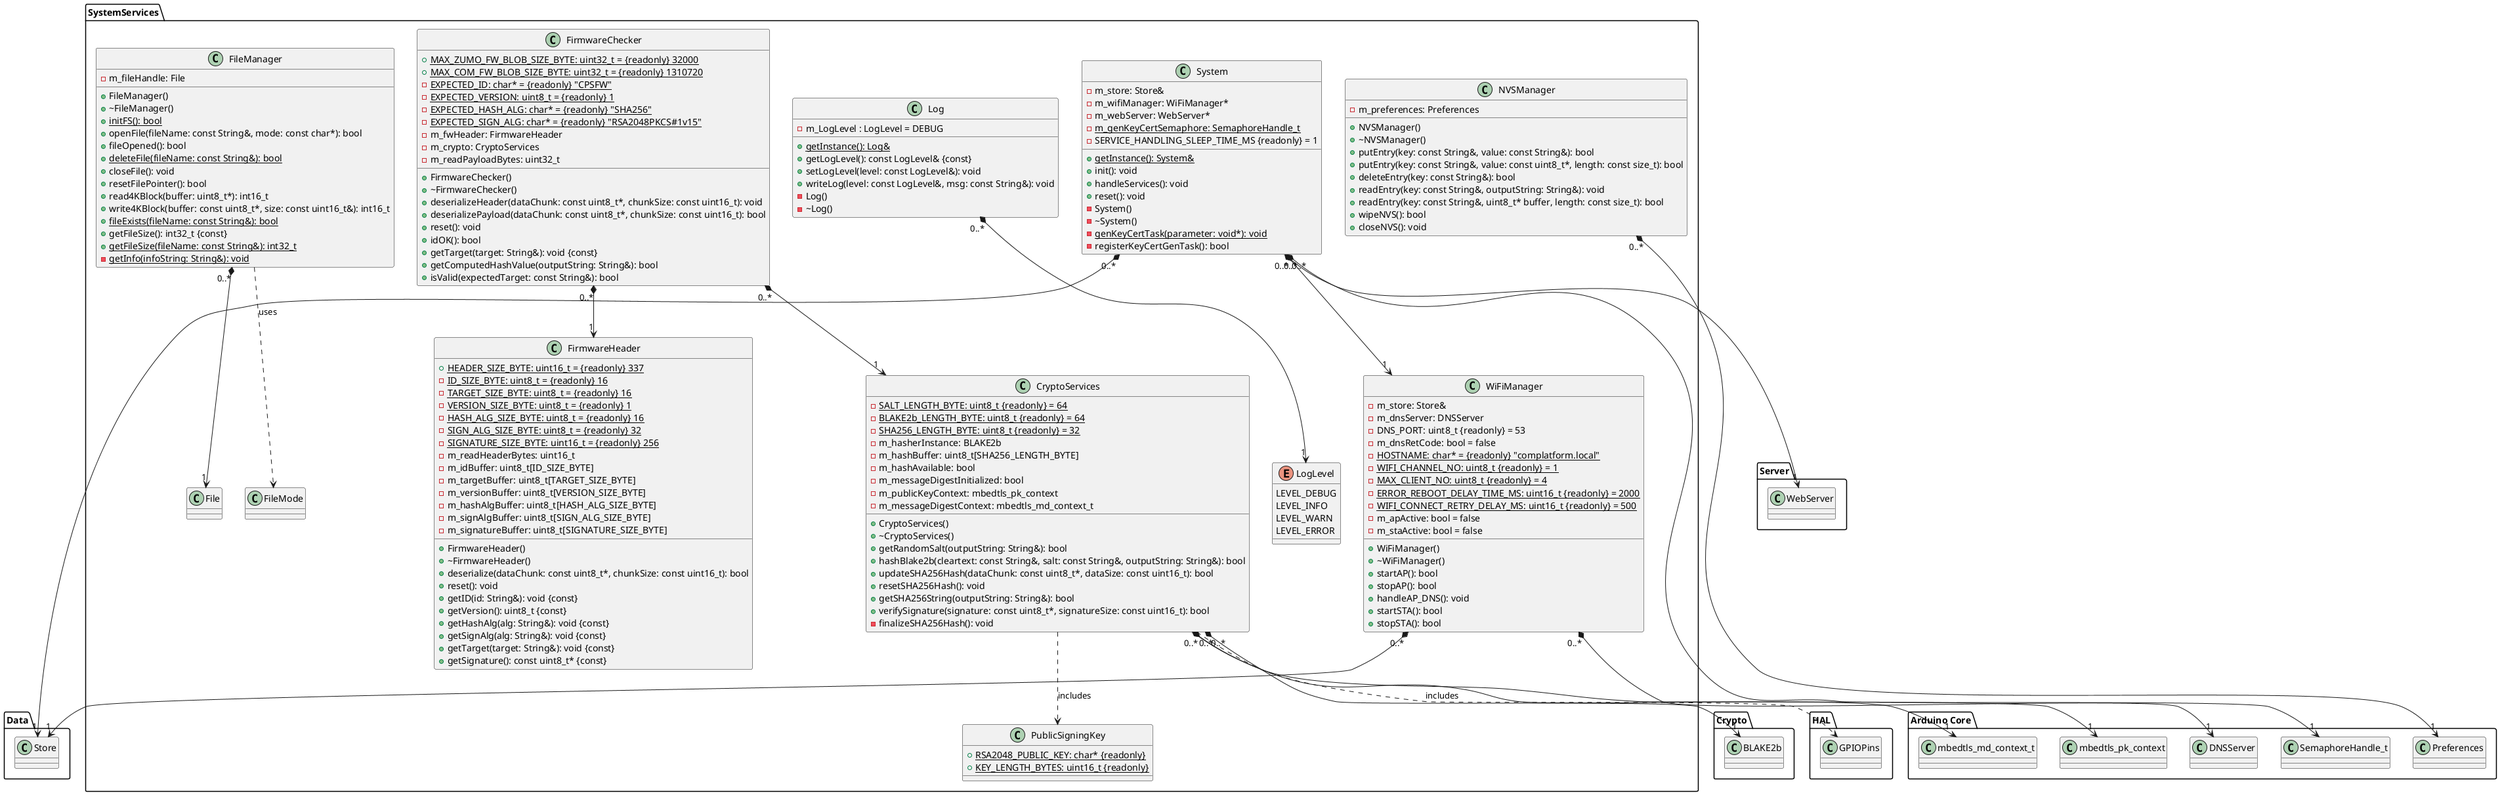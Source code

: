 @startuml
package Data
{
    class Store
}

package "Arduino Core"
{
    class Preferences
    class SemaphoreHandle_t
    class mbedtls_pk_context
    class mbedtls_md_context_t
    class DNSServer
}

package "Crypto"
{
    class BLAKE2b
}


package "HAL"
{
    class GPIOPins
}

package Server
{
    class WebServer
}

package SystemServices {
    enum LogLevel
    {
        LEVEL_DEBUG
        LEVEL_INFO
        LEVEL_WARN
        LEVEL_ERROR
    }

    class Log
    {
        - m_LogLevel : LogLevel = DEBUG
        {static} + getInstance(): Log&
        + getLogLevel(): const LogLevel& {const}
        + setLogLevel(level: const LogLevel&): void
        + writeLog(level: const LogLevel&, msg: const String&): void
        - Log()
        - ~Log()
    }
    Log "0..*" *--> "1" LogLevel

    class NVSManager
    {
        - m_preferences: Preferences
        + NVSManager()
        + ~NVSManager()
        + putEntry(key: const String&, value: const String&): bool
        + putEntry(key: const String&, value: const uint8_t*, length: const size_t): bool
        + deleteEntry(key: const String&): bool
        + readEntry(key: const String&, outputString: String&): void
        + readEntry(key: const String&, uint8_t* buffer, length: const size_t): bool
        + wipeNVS(): bool
        + closeNVS(): void
    }
    NVSManager "0..*" *--> "1" Preferences

    class FileManager
    {
        - m_fileHandle: File
        + FileManager()
        + ~FileManager()
        + {static} initFS(): bool
        + openFile(fileName: const String&, mode: const char*): bool
        + fileOpened(): bool
        + {static} deleteFile(fileName: const String&): bool
        + closeFile(): void
        + resetFilePointer(): bool
        + read4KBlock(buffer: uint8_t*): int16_t
        + write4KBlock(buffer: const uint8_t*, size: const uint16_t&): int16_t
        + {static} fileExists(fileName: const String&): bool
        + getFileSize(): int32_t {const}
        + {static} getFileSize(fileName: const String&): int32_t
        - {static} getInfo(infoString: String&): void
    }
    FileManager "0..*" *--> "1" File
    FileManager ..> FileMode : uses

    class PublicSigningKey
    {
        + {static} RSA2048_PUBLIC_KEY: char* {readonly}
        + {static} KEY_LENGTH_BYTES: uint16_t {readonly}
    }

    class CryptoServices
    {
        - {static} SALT_LENGTH_BYTE: uint8_t {readonly} = 64
        - {static} BLAKE2b_LENGTH_BYTE: uint8_t {readonly} = 64
        - {static} SHA256_LENGTH_BYTE: uint8_t {readonly} = 32
        - m_hasherInstance: BLAKE2b
        - m_hashBuffer: uint8_t[SHA256_LENGTH_BYTE]
        - m_hashAvailable: bool
        - m_messageDigestInitialized: bool
        - m_publicKeyContext: mbedtls_pk_context
        - m_messageDigestContext: mbedtls_md_context_t
        + CryptoServices()
        + ~CryptoServices()
        + getRandomSalt(outputString: String&): bool
        + hashBlake2b(cleartext: const String&, salt: const String&, outputString: String&): bool
        + updateSHA256Hash(dataChunk: const uint8_t*, dataSize: const uint16_t): bool
        + resetSHA256Hash(): void
        + getSHA256String(outputString: String&): bool
        + verifySignature(signature: const uint8_t*, signatureSize: const uint16_t): bool
        - finalizeSHA256Hash(): void
    }
    CryptoServices "0..*" *--> "1" BLAKE2b
    CryptoServices "0..*" *--> "1" mbedtls_pk_context
    CryptoServices "0..*" *--> "1" mbedtls_md_context_t
    CryptoServices ..> PublicSigningKey : includes
    CryptoServices ..> GPIOPins : includes

    class FirmwareHeader
    {
        + {static} HEADER_SIZE_BYTE: uint16_t = {readonly} 337
        - {static} ID_SIZE_BYTE: uint8_t = {readonly} 16
        - {static} TARGET_SIZE_BYTE: uint8_t = {readonly} 16
        - {static} VERSION_SIZE_BYTE: uint8_t = {readonly} 1
        - {static} HASH_ALG_SIZE_BYTE: uint8_t = {readonly} 16
        - {static} SIGN_ALG_SIZE_BYTE: uint8_t = {readonly} 32
        - {static} SIGNATURE_SIZE_BYTE: uint16_t = {readonly} 256
        - m_readHeaderBytes: uint16_t
        - m_idBuffer: uint8_t[ID_SIZE_BYTE]
        - m_targetBuffer: uint8_t[TARGET_SIZE_BYTE]
        - m_versionBuffer: uint8_t[VERSION_SIZE_BYTE]
        - m_hashAlgBuffer: uint8_t[HASH_ALG_SIZE_BYTE]
        - m_signAlgBuffer: uint8_t[SIGN_ALG_SIZE_BYTE]
        - m_signatureBuffer: uint8_t[SIGNATURE_SIZE_BYTE]
        + FirmwareHeader()
        + ~FirmwareHeader()
        + deserialize(dataChunk: const uint8_t*, chunkSize: const uint16_t): bool
        + reset(): void
        + getID(id: String&): void {const}
        + getVersion(): uint8_t {const}
        + getHashAlg(alg: String&): void {const}
        + getSignAlg(alg: String&): void {const}
        + getTarget(target: String&): void {const}
        + getSignature(): const uint8_t* {const}
    }

    class FirmwareChecker
    {
        + {static} MAX_ZUMO_FW_BLOB_SIZE_BYTE: uint32_t = {readonly} 32000
        + {static} MAX_COM_FW_BLOB_SIZE_BYTE: uint32_t = {readonly} 1310720
        - {static} EXPECTED_ID: char* = {readonly} "CPSFW"
        - {static} EXPECTED_VERSION: uint8_t = {readonly} 1
        - {static} EXPECTED_HASH_ALG: char* = {readonly} "SHA256"
        - {static} EXPECTED_SIGN_ALG: char* = {readonly} "RSA2048PKCS#1v15"
        - m_fwHeader: FirmwareHeader
        - m_crypto: CryptoServices
        - m_readPayloadBytes: uint32_t
        + FirmwareChecker()
        + ~FirmwareChecker()
        + deserializeHeader(dataChunk: const uint8_t*, chunkSize: const uint16_t): void
        + deserializePayload(dataChunk: const uint8_t*, chunkSize: const uint16_t): bool
        + reset(): void
        + idOK(): bool
        + getTarget(target: String&): void {const}
        + getComputedHashValue(outputString: String&): bool
        + isValid(expectedTarget: const String&): bool
    }
    FirmwareChecker "0..*" *--> "1" FirmwareHeader
    FirmwareChecker "0..*" *--> "1" CryptoServices

    class WiFiManager
    {
        - m_store: Store&
        - m_dnsServer: DNSServer
        - DNS_PORT: uint8_t {readonly} = 53
        - m_dnsRetCode: bool = false
        - {static} HOSTNAME: char* = {readonly} "complatform.local"
        - {static} WIFI_CHANNEL_NO: uint8_t {readonly} = 1
        - {static} MAX_CLIENT_NO: uint8_t {readonly} = 4
        - {static} ERROR_REBOOT_DELAY_TIME_MS: uint16_t {readonly} = 2000
        - {static} WIFI_CONNECT_RETRY_DELAY_MS: uint16_t {readonly} = 500
        - m_apActive: bool = false
        - m_staActive: bool = false
        + WiFiManager()
        + ~WiFiManager()
        + startAP(): bool
        + stopAP(): bool
        + handleAP_DNS(): void
        + startSTA(): bool
        + stopSTA(): bool
    }
    WiFiManager "0..*" *--> "1" Store
    WiFiManager "0..*" *--> "1" DNSServer

    class System
    {
        - m_store: Store&
        - m_wifiManager: WiFiManager*
        - m_webServer: WebServer*
        - {static} m_genKeyCertSemaphore: SemaphoreHandle_t
        - SERVICE_HANDLING_SLEEP_TIME_MS {readonly} = 1
        + {static} getInstance(): System&
        + init(): void
        + handleServices(): void
        + reset(): void
        - System()
        - ~System()
        - {static} genKeyCertTask(parameter: void*): void
        - registerKeyCertGenTask(): bool
    }
    System "0..*" *--> "1" WiFiManager
    System "0..*" *--> "1" Store
    System "0..*" *--> "1" WebServer
    System "0..*" *--> "1" SemaphoreHandle_t
}
@enduml
